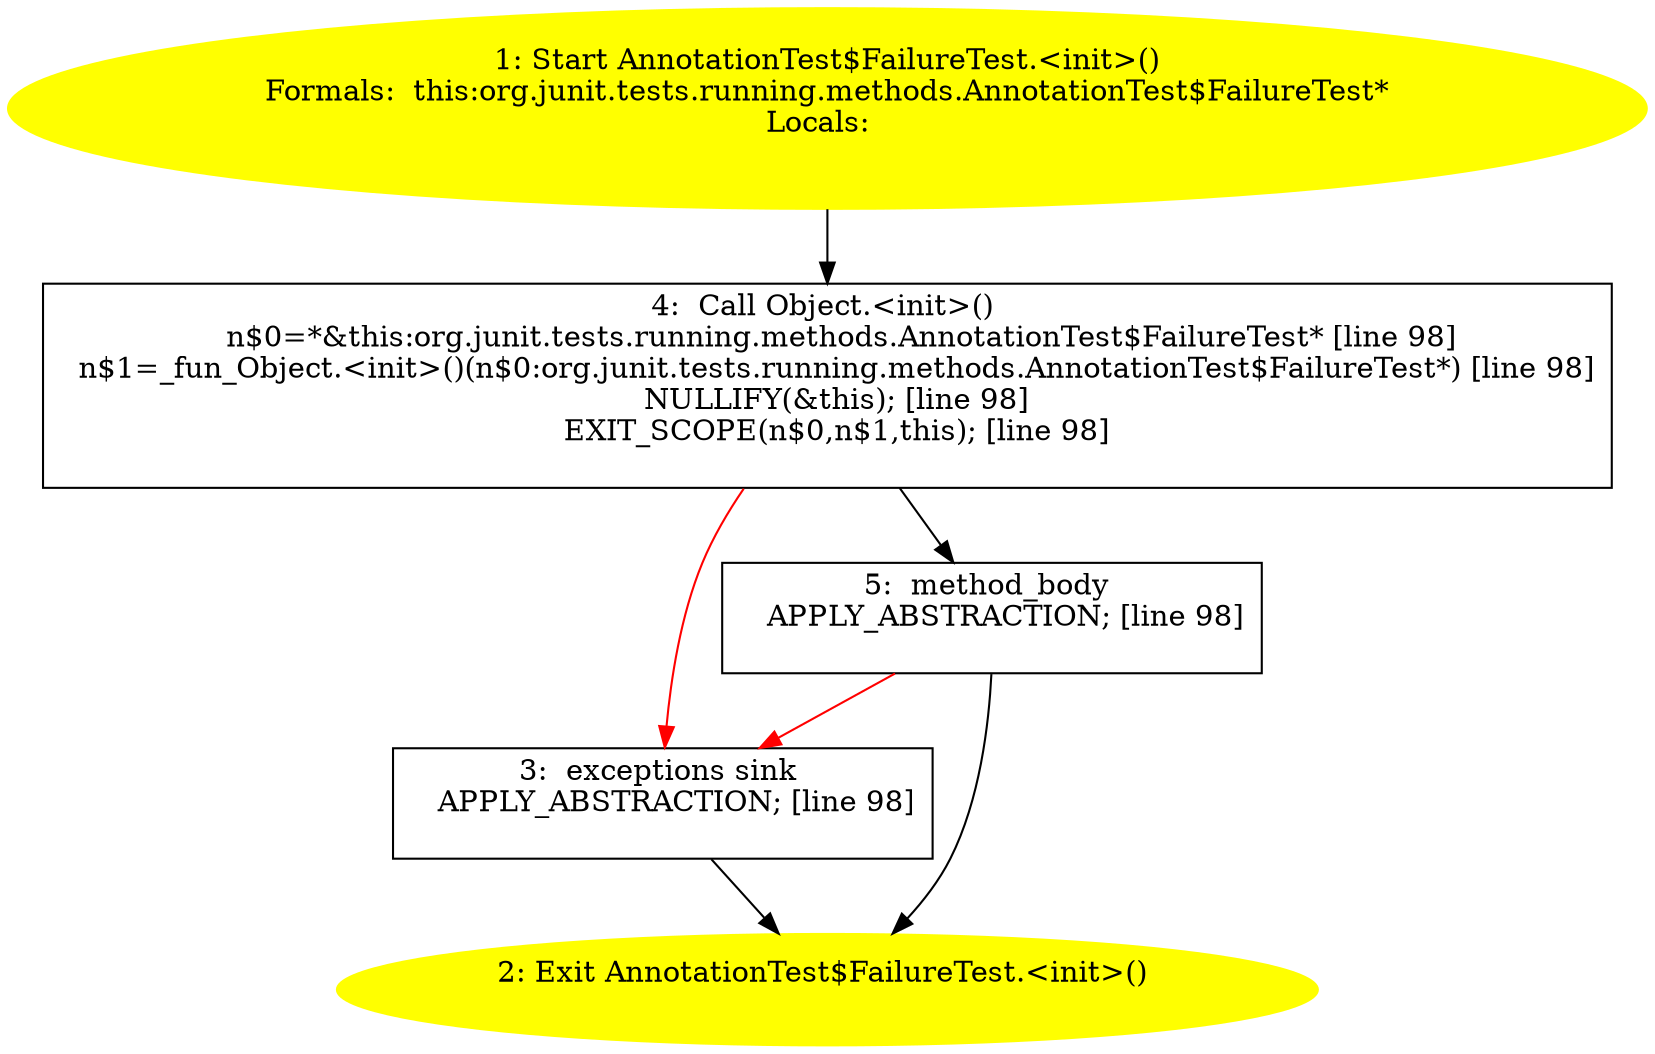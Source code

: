 /* @generated */
digraph cfg {
"org.junit.tests.running.methods.AnnotationTest$FailureTest.<init>().2832684c9cd198cb72193c19c48f810e_1" [label="1: Start AnnotationTest$FailureTest.<init>()\nFormals:  this:org.junit.tests.running.methods.AnnotationTest$FailureTest*\nLocals:  \n  " color=yellow style=filled]
	

	 "org.junit.tests.running.methods.AnnotationTest$FailureTest.<init>().2832684c9cd198cb72193c19c48f810e_1" -> "org.junit.tests.running.methods.AnnotationTest$FailureTest.<init>().2832684c9cd198cb72193c19c48f810e_4" ;
"org.junit.tests.running.methods.AnnotationTest$FailureTest.<init>().2832684c9cd198cb72193c19c48f810e_2" [label="2: Exit AnnotationTest$FailureTest.<init>() \n  " color=yellow style=filled]
	

"org.junit.tests.running.methods.AnnotationTest$FailureTest.<init>().2832684c9cd198cb72193c19c48f810e_3" [label="3:  exceptions sink \n   APPLY_ABSTRACTION; [line 98]\n " shape="box"]
	

	 "org.junit.tests.running.methods.AnnotationTest$FailureTest.<init>().2832684c9cd198cb72193c19c48f810e_3" -> "org.junit.tests.running.methods.AnnotationTest$FailureTest.<init>().2832684c9cd198cb72193c19c48f810e_2" ;
"org.junit.tests.running.methods.AnnotationTest$FailureTest.<init>().2832684c9cd198cb72193c19c48f810e_4" [label="4:  Call Object.<init>() \n   n$0=*&this:org.junit.tests.running.methods.AnnotationTest$FailureTest* [line 98]\n  n$1=_fun_Object.<init>()(n$0:org.junit.tests.running.methods.AnnotationTest$FailureTest*) [line 98]\n  NULLIFY(&this); [line 98]\n  EXIT_SCOPE(n$0,n$1,this); [line 98]\n " shape="box"]
	

	 "org.junit.tests.running.methods.AnnotationTest$FailureTest.<init>().2832684c9cd198cb72193c19c48f810e_4" -> "org.junit.tests.running.methods.AnnotationTest$FailureTest.<init>().2832684c9cd198cb72193c19c48f810e_5" ;
	 "org.junit.tests.running.methods.AnnotationTest$FailureTest.<init>().2832684c9cd198cb72193c19c48f810e_4" -> "org.junit.tests.running.methods.AnnotationTest$FailureTest.<init>().2832684c9cd198cb72193c19c48f810e_3" [color="red" ];
"org.junit.tests.running.methods.AnnotationTest$FailureTest.<init>().2832684c9cd198cb72193c19c48f810e_5" [label="5:  method_body \n   APPLY_ABSTRACTION; [line 98]\n " shape="box"]
	

	 "org.junit.tests.running.methods.AnnotationTest$FailureTest.<init>().2832684c9cd198cb72193c19c48f810e_5" -> "org.junit.tests.running.methods.AnnotationTest$FailureTest.<init>().2832684c9cd198cb72193c19c48f810e_2" ;
	 "org.junit.tests.running.methods.AnnotationTest$FailureTest.<init>().2832684c9cd198cb72193c19c48f810e_5" -> "org.junit.tests.running.methods.AnnotationTest$FailureTest.<init>().2832684c9cd198cb72193c19c48f810e_3" [color="red" ];
}
